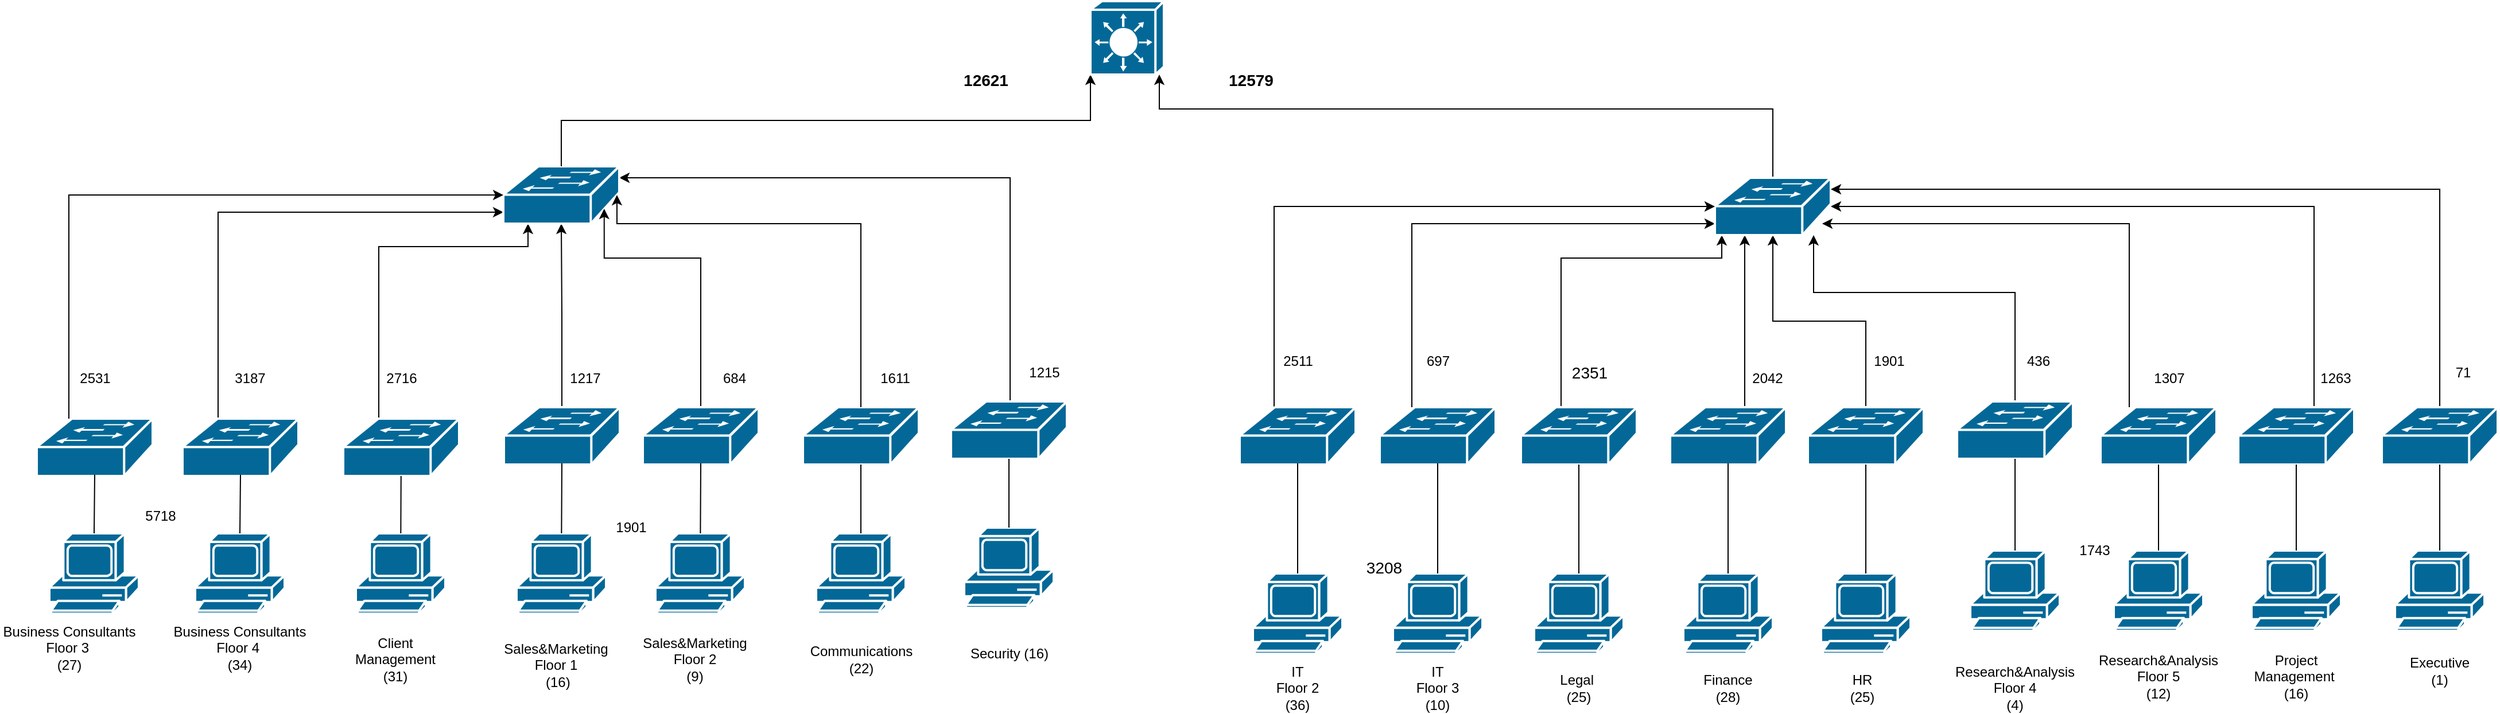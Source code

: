 <mxfile version="24.8.6">
  <diagram name="Page-1" id="5x3QlWRq-N3S-oAhGKyv">
    <mxGraphModel dx="2524" dy="1846" grid="1" gridSize="10" guides="1" tooltips="1" connect="1" arrows="1" fold="1" page="1" pageScale="1" pageWidth="850" pageHeight="1100" math="0" shadow="0">
      <root>
        <mxCell id="0" />
        <mxCell id="1" parent="0" />
        <mxCell id="BXiqwRlGKzKQuI-ZINDh-2" value="" style="shape=mxgraph.cisco.computers_and_peripherals.pc;sketch=0;html=1;pointerEvents=1;dashed=0;fillColor=#036897;strokeColor=#ffffff;strokeWidth=2;verticalLabelPosition=bottom;verticalAlign=top;align=center;outlineConnect=0;" parent="1" vertex="1">
          <mxGeometry x="120" y="405" width="78" height="70" as="geometry" />
        </mxCell>
        <mxCell id="BXiqwRlGKzKQuI-ZINDh-9" value="" style="shape=mxgraph.cisco.computers_and_peripherals.pc;sketch=0;html=1;pointerEvents=1;dashed=0;fillColor=#036897;strokeColor=#ffffff;strokeWidth=2;verticalLabelPosition=bottom;verticalAlign=top;align=center;outlineConnect=0;" parent="1" vertex="1">
          <mxGeometry x="-9" y="410" width="78" height="70" as="geometry" />
        </mxCell>
        <mxCell id="BXiqwRlGKzKQuI-ZINDh-10" value="" style="shape=mxgraph.cisco.computers_and_peripherals.pc;sketch=0;html=1;pointerEvents=1;dashed=0;fillColor=#036897;strokeColor=#ffffff;strokeWidth=2;verticalLabelPosition=bottom;verticalAlign=top;align=center;outlineConnect=0;" parent="1" vertex="1">
          <mxGeometry x="-270" y="410" width="78" height="70" as="geometry" />
        </mxCell>
        <mxCell id="BXiqwRlGKzKQuI-ZINDh-11" value="" style="shape=mxgraph.cisco.computers_and_peripherals.pc;sketch=0;html=1;pointerEvents=1;dashed=0;fillColor=#036897;strokeColor=#ffffff;strokeWidth=2;verticalLabelPosition=bottom;verticalAlign=top;align=center;outlineConnect=0;" parent="1" vertex="1">
          <mxGeometry x="-410" y="410" width="78" height="70" as="geometry" />
        </mxCell>
        <mxCell id="BXiqwRlGKzKQuI-ZINDh-12" value="" style="shape=mxgraph.cisco.computers_and_peripherals.pc;sketch=0;html=1;pointerEvents=1;dashed=0;fillColor=#036897;strokeColor=#ffffff;strokeWidth=2;verticalLabelPosition=bottom;verticalAlign=top;align=center;outlineConnect=0;" parent="1" vertex="1">
          <mxGeometry x="-550" y="410" width="78" height="70" as="geometry" />
        </mxCell>
        <mxCell id="g66wI6sif0jjf1UmDSFJ-20" style="edgeStyle=orthogonalEdgeStyle;rounded=0;orthogonalLoop=1;jettySize=auto;html=1;" parent="1" source="BXiqwRlGKzKQuI-ZINDh-14" target="BXiqwRlGKzKQuI-ZINDh-29" edge="1">
          <mxGeometry relative="1" as="geometry">
            <Array as="points">
              <mxPoint x="-530" y="130" />
            </Array>
          </mxGeometry>
        </mxCell>
        <mxCell id="BXiqwRlGKzKQuI-ZINDh-14" value="" style="shape=mxgraph.cisco.switches.workgroup_switch;sketch=0;html=1;pointerEvents=1;dashed=0;fillColor=#036897;strokeColor=#ffffff;strokeWidth=2;verticalLabelPosition=bottom;verticalAlign=top;align=center;outlineConnect=0;" parent="1" vertex="1">
          <mxGeometry x="-561" y="310" width="101" height="50" as="geometry" />
        </mxCell>
        <mxCell id="g66wI6sif0jjf1UmDSFJ-31" style="edgeStyle=orthogonalEdgeStyle;rounded=0;orthogonalLoop=1;jettySize=auto;html=1;" parent="1" source="BXiqwRlGKzKQuI-ZINDh-15" target="BXiqwRlGKzKQuI-ZINDh-29" edge="1">
          <mxGeometry relative="1" as="geometry">
            <Array as="points">
              <mxPoint x="-390" y="160" />
              <mxPoint x="-260" y="160" />
            </Array>
          </mxGeometry>
        </mxCell>
        <mxCell id="BXiqwRlGKzKQuI-ZINDh-15" value="" style="shape=mxgraph.cisco.switches.workgroup_switch;sketch=0;html=1;pointerEvents=1;dashed=0;fillColor=#036897;strokeColor=#ffffff;strokeWidth=2;verticalLabelPosition=bottom;verticalAlign=top;align=center;outlineConnect=0;" parent="1" vertex="1">
          <mxGeometry x="-421" y="310" width="101" height="50" as="geometry" />
        </mxCell>
        <mxCell id="g66wI6sif0jjf1UmDSFJ-22" style="edgeStyle=orthogonalEdgeStyle;rounded=0;orthogonalLoop=1;jettySize=auto;html=1;" parent="1" source="BXiqwRlGKzKQuI-ZINDh-16" target="BXiqwRlGKzKQuI-ZINDh-29" edge="1">
          <mxGeometry relative="1" as="geometry" />
        </mxCell>
        <mxCell id="BXiqwRlGKzKQuI-ZINDh-16" value="" style="shape=mxgraph.cisco.switches.workgroup_switch;sketch=0;html=1;pointerEvents=1;dashed=0;fillColor=#036897;strokeColor=#ffffff;strokeWidth=2;verticalLabelPosition=bottom;verticalAlign=top;align=center;outlineConnect=0;" parent="1" vertex="1">
          <mxGeometry x="-281" y="300" width="101" height="50" as="geometry" />
        </mxCell>
        <mxCell id="g66wI6sif0jjf1UmDSFJ-25" style="edgeStyle=orthogonalEdgeStyle;rounded=0;orthogonalLoop=1;jettySize=auto;html=1;" parent="1" source="BXiqwRlGKzKQuI-ZINDh-17" target="BXiqwRlGKzKQuI-ZINDh-29" edge="1">
          <mxGeometry relative="1" as="geometry">
            <Array as="points">
              <mxPoint x="160" y="100" />
            </Array>
          </mxGeometry>
        </mxCell>
        <mxCell id="BXiqwRlGKzKQuI-ZINDh-17" value="" style="shape=mxgraph.cisco.switches.workgroup_switch;sketch=0;html=1;pointerEvents=1;dashed=0;fillColor=#036897;strokeColor=#ffffff;strokeWidth=2;verticalLabelPosition=bottom;verticalAlign=top;align=center;outlineConnect=0;" parent="1" vertex="1">
          <mxGeometry x="108.5" y="295" width="101" height="50" as="geometry" />
        </mxCell>
        <mxCell id="BXiqwRlGKzKQuI-ZINDh-18" value="Business Consultants&lt;div&gt;Floor 4&amp;nbsp;&lt;/div&gt;&lt;div&gt;(34)&lt;/div&gt;" style="text;html=1;align=center;verticalAlign=middle;whiteSpace=wrap;rounded=0;" parent="1" vertex="1">
          <mxGeometry x="-570" y="490" width="118" height="40" as="geometry" />
        </mxCell>
        <mxCell id="BXiqwRlGKzKQuI-ZINDh-19" value="Client Management (31)" style="text;html=1;align=center;verticalAlign=middle;whiteSpace=wrap;rounded=0;" parent="1" vertex="1">
          <mxGeometry x="-421" y="500" width="91" height="40" as="geometry" />
        </mxCell>
        <mxCell id="BXiqwRlGKzKQuI-ZINDh-20" value="Sales&amp;amp;Marketing&lt;div&gt;Floor 1&lt;/div&gt;&lt;div&gt;&amp;nbsp;(16)&lt;/div&gt;" style="text;html=1;align=center;verticalAlign=middle;whiteSpace=wrap;rounded=0;" parent="1" vertex="1">
          <mxGeometry x="-281" y="500" width="91" height="50" as="geometry" />
        </mxCell>
        <mxCell id="BXiqwRlGKzKQuI-ZINDh-21" value="Communications (22)" style="text;html=1;align=center;verticalAlign=middle;whiteSpace=wrap;rounded=0;" parent="1" vertex="1">
          <mxGeometry x="-15.5" y="500" width="91" height="40" as="geometry" />
        </mxCell>
        <mxCell id="BXiqwRlGKzKQuI-ZINDh-22" value="Security (16)" style="text;html=1;align=center;verticalAlign=middle;whiteSpace=wrap;rounded=0;" parent="1" vertex="1">
          <mxGeometry x="113.5" y="495" width="91" height="40" as="geometry" />
        </mxCell>
        <mxCell id="BXiqwRlGKzKQuI-ZINDh-23" value="" style="shape=mxgraph.cisco.switches.workgroup_switch;sketch=0;html=1;pointerEvents=1;dashed=0;fillColor=#036897;strokeColor=#ffffff;strokeWidth=2;verticalLabelPosition=bottom;verticalAlign=top;align=center;outlineConnect=0;" parent="1" vertex="1">
          <mxGeometry x="-20.5" y="300" width="101" height="50" as="geometry" />
        </mxCell>
        <mxCell id="BXiqwRlGKzKQuI-ZINDh-24" value="" style="endArrow=none;html=1;rounded=0;exitX=0.5;exitY=0;exitDx=0;exitDy=0;exitPerimeter=0;entryX=0.5;entryY=0.98;entryDx=0;entryDy=0;entryPerimeter=0;" parent="1" source="BXiqwRlGKzKQuI-ZINDh-12" target="BXiqwRlGKzKQuI-ZINDh-14" edge="1">
          <mxGeometry width="50" height="50" relative="1" as="geometry">
            <mxPoint x="-380" y="380" as="sourcePoint" />
            <mxPoint x="-330" y="330" as="targetPoint" />
          </mxGeometry>
        </mxCell>
        <mxCell id="BXiqwRlGKzKQuI-ZINDh-25" value="" style="endArrow=none;html=1;rounded=0;" parent="1" source="BXiqwRlGKzKQuI-ZINDh-11" target="BXiqwRlGKzKQuI-ZINDh-15" edge="1">
          <mxGeometry width="50" height="50" relative="1" as="geometry">
            <mxPoint x="-420" y="410" as="sourcePoint" />
            <mxPoint x="-370" y="360" as="targetPoint" />
          </mxGeometry>
        </mxCell>
        <mxCell id="BXiqwRlGKzKQuI-ZINDh-26" value="" style="endArrow=none;html=1;rounded=0;entryX=0.5;entryY=0.98;entryDx=0;entryDy=0;entryPerimeter=0;" parent="1" source="BXiqwRlGKzKQuI-ZINDh-10" target="BXiqwRlGKzKQuI-ZINDh-16" edge="1">
          <mxGeometry width="50" height="50" relative="1" as="geometry">
            <mxPoint x="-270" y="400" as="sourcePoint" />
            <mxPoint x="-220" y="350" as="targetPoint" />
          </mxGeometry>
        </mxCell>
        <mxCell id="BXiqwRlGKzKQuI-ZINDh-27" value="" style="endArrow=none;html=1;rounded=0;" parent="1" source="BXiqwRlGKzKQuI-ZINDh-9" target="BXiqwRlGKzKQuI-ZINDh-23" edge="1">
          <mxGeometry width="50" height="50" relative="1" as="geometry">
            <mxPoint x="90" y="380" as="sourcePoint" />
            <mxPoint x="90" y="350" as="targetPoint" />
          </mxGeometry>
        </mxCell>
        <mxCell id="BXiqwRlGKzKQuI-ZINDh-28" value="" style="endArrow=none;html=1;rounded=0;" parent="1" source="BXiqwRlGKzKQuI-ZINDh-2" target="BXiqwRlGKzKQuI-ZINDh-17" edge="1">
          <mxGeometry width="50" height="50" relative="1" as="geometry">
            <mxPoint x="110" y="405" as="sourcePoint" />
            <mxPoint x="160" y="355" as="targetPoint" />
          </mxGeometry>
        </mxCell>
        <mxCell id="BXiqwRlGKzKQuI-ZINDh-29" value="" style="shape=mxgraph.cisco.switches.workgroup_switch;sketch=0;html=1;pointerEvents=1;dashed=0;fillColor=#036897;strokeColor=#ffffff;strokeWidth=2;verticalLabelPosition=bottom;verticalAlign=top;align=center;outlineConnect=0;" parent="1" vertex="1">
          <mxGeometry x="-281.5" y="90" width="101" height="50" as="geometry" />
        </mxCell>
        <mxCell id="BXiqwRlGKzKQuI-ZINDh-36" value="5718" style="text;html=1;align=center;verticalAlign=middle;whiteSpace=wrap;rounded=0;" parent="1" vertex="1">
          <mxGeometry x="-610" y="380" width="60" height="30" as="geometry" />
        </mxCell>
        <mxCell id="BXiqwRlGKzKQuI-ZINDh-37" value="2716" style="text;html=1;align=center;verticalAlign=middle;whiteSpace=wrap;rounded=0;" parent="1" vertex="1">
          <mxGeometry x="-400.5" y="260" width="60" height="30" as="geometry" />
        </mxCell>
        <mxCell id="BXiqwRlGKzKQuI-ZINDh-38" value="1901" style="text;html=1;align=center;verticalAlign=middle;whiteSpace=wrap;rounded=0;" parent="1" vertex="1">
          <mxGeometry x="-200.5" y="390" width="60" height="30" as="geometry" />
        </mxCell>
        <mxCell id="BXiqwRlGKzKQuI-ZINDh-39" value="1611" style="text;html=1;align=center;verticalAlign=middle;whiteSpace=wrap;rounded=0;" parent="1" vertex="1">
          <mxGeometry x="30" y="260" width="60" height="30" as="geometry" />
        </mxCell>
        <mxCell id="BXiqwRlGKzKQuI-ZINDh-40" value="1215" style="text;html=1;align=center;verticalAlign=middle;whiteSpace=wrap;rounded=0;" parent="1" vertex="1">
          <mxGeometry x="160" y="255" width="60" height="30" as="geometry" />
        </mxCell>
        <mxCell id="BXiqwRlGKzKQuI-ZINDh-69" value="" style="shape=mxgraph.cisco.computers_and_peripherals.pc;sketch=0;html=1;pointerEvents=1;dashed=0;fillColor=#036897;strokeColor=#ffffff;strokeWidth=2;verticalLabelPosition=bottom;verticalAlign=top;align=center;outlineConnect=0;" parent="1" vertex="1">
          <mxGeometry x="996.5" y="425" width="78" height="70" as="geometry" />
        </mxCell>
        <mxCell id="BXiqwRlGKzKQuI-ZINDh-70" value="" style="shape=mxgraph.cisco.computers_and_peripherals.pc;sketch=0;html=1;pointerEvents=1;dashed=0;fillColor=#036897;strokeColor=#ffffff;strokeWidth=2;verticalLabelPosition=bottom;verticalAlign=top;align=center;outlineConnect=0;" parent="1" vertex="1">
          <mxGeometry x="866.5" y="445" width="78" height="70" as="geometry" />
        </mxCell>
        <mxCell id="BXiqwRlGKzKQuI-ZINDh-71" value="" style="shape=mxgraph.cisco.computers_and_peripherals.pc;sketch=0;html=1;pointerEvents=1;dashed=0;fillColor=#036897;strokeColor=#ffffff;strokeWidth=2;verticalLabelPosition=bottom;verticalAlign=top;align=center;outlineConnect=0;" parent="1" vertex="1">
          <mxGeometry x="746.5" y="445" width="78" height="70" as="geometry" />
        </mxCell>
        <mxCell id="BXiqwRlGKzKQuI-ZINDh-72" value="" style="shape=mxgraph.cisco.computers_and_peripherals.pc;sketch=0;html=1;pointerEvents=1;dashed=0;fillColor=#036897;strokeColor=#ffffff;strokeWidth=2;verticalLabelPosition=bottom;verticalAlign=top;align=center;outlineConnect=0;" parent="1" vertex="1">
          <mxGeometry x="616.5" y="445" width="78" height="70" as="geometry" />
        </mxCell>
        <mxCell id="BXiqwRlGKzKQuI-ZINDh-73" value="" style="shape=mxgraph.cisco.computers_and_peripherals.pc;sketch=0;html=1;pointerEvents=1;dashed=0;fillColor=#036897;strokeColor=#ffffff;strokeWidth=2;verticalLabelPosition=bottom;verticalAlign=top;align=center;outlineConnect=0;" parent="1" vertex="1">
          <mxGeometry x="493.5" y="445" width="78" height="70" as="geometry" />
        </mxCell>
        <mxCell id="g66wI6sif0jjf1UmDSFJ-40" style="edgeStyle=orthogonalEdgeStyle;rounded=0;orthogonalLoop=1;jettySize=auto;html=1;" parent="1" source="BXiqwRlGKzKQuI-ZINDh-75" target="BXiqwRlGKzKQuI-ZINDh-93" edge="1">
          <mxGeometry relative="1" as="geometry">
            <Array as="points">
              <mxPoint x="510" y="140" />
            </Array>
          </mxGeometry>
        </mxCell>
        <mxCell id="BXiqwRlGKzKQuI-ZINDh-75" value="" style="shape=mxgraph.cisco.switches.workgroup_switch;sketch=0;html=1;pointerEvents=1;dashed=0;fillColor=#036897;strokeColor=#ffffff;strokeWidth=2;verticalLabelPosition=bottom;verticalAlign=top;align=center;outlineConnect=0;" parent="1" vertex="1">
          <mxGeometry x="482" y="300" width="101" height="50" as="geometry" />
        </mxCell>
        <mxCell id="g66wI6sif0jjf1UmDSFJ-41" style="edgeStyle=orthogonalEdgeStyle;rounded=0;orthogonalLoop=1;jettySize=auto;html=1;" parent="1" source="BXiqwRlGKzKQuI-ZINDh-77" target="BXiqwRlGKzKQuI-ZINDh-93" edge="1">
          <mxGeometry relative="1" as="geometry">
            <Array as="points">
              <mxPoint x="640" y="170" />
              <mxPoint x="780" y="170" />
            </Array>
          </mxGeometry>
        </mxCell>
        <mxCell id="BXiqwRlGKzKQuI-ZINDh-77" value="" style="shape=mxgraph.cisco.switches.workgroup_switch;sketch=0;html=1;pointerEvents=1;dashed=0;fillColor=#036897;strokeColor=#ffffff;strokeWidth=2;verticalLabelPosition=bottom;verticalAlign=top;align=center;outlineConnect=0;" parent="1" vertex="1">
          <mxGeometry x="605" y="300" width="101" height="50" as="geometry" />
        </mxCell>
        <mxCell id="g66wI6sif0jjf1UmDSFJ-42" style="edgeStyle=orthogonalEdgeStyle;rounded=0;orthogonalLoop=1;jettySize=auto;html=1;" parent="1" source="BXiqwRlGKzKQuI-ZINDh-79" target="BXiqwRlGKzKQuI-ZINDh-93" edge="1">
          <mxGeometry relative="1" as="geometry">
            <Array as="points">
              <mxPoint x="800" y="260" />
              <mxPoint x="800" y="260" />
            </Array>
          </mxGeometry>
        </mxCell>
        <mxCell id="BXiqwRlGKzKQuI-ZINDh-79" value="" style="shape=mxgraph.cisco.switches.workgroup_switch;sketch=0;html=1;pointerEvents=1;dashed=0;fillColor=#036897;strokeColor=#ffffff;strokeWidth=2;verticalLabelPosition=bottom;verticalAlign=top;align=center;outlineConnect=0;" parent="1" vertex="1">
          <mxGeometry x="735" y="300" width="101" height="50" as="geometry" />
        </mxCell>
        <mxCell id="g66wI6sif0jjf1UmDSFJ-48" style="edgeStyle=orthogonalEdgeStyle;rounded=0;orthogonalLoop=1;jettySize=auto;html=1;" parent="1" source="BXiqwRlGKzKQuI-ZINDh-80" target="BXiqwRlGKzKQuI-ZINDh-93" edge="1">
          <mxGeometry relative="1" as="geometry">
            <Array as="points">
              <mxPoint x="1036" y="200" />
              <mxPoint x="860" y="200" />
            </Array>
          </mxGeometry>
        </mxCell>
        <mxCell id="BXiqwRlGKzKQuI-ZINDh-80" value="" style="shape=mxgraph.cisco.switches.workgroup_switch;sketch=0;html=1;pointerEvents=1;dashed=0;fillColor=#036897;strokeColor=#ffffff;strokeWidth=2;verticalLabelPosition=bottom;verticalAlign=top;align=center;outlineConnect=0;" parent="1" vertex="1">
          <mxGeometry x="985" y="295" width="101" height="50" as="geometry" />
        </mxCell>
        <mxCell id="BXiqwRlGKzKQuI-ZINDh-81" value="IT&lt;div&gt;Floor 3&lt;br&gt;&lt;div&gt;(10)&lt;/div&gt;&lt;/div&gt;" style="text;html=1;align=center;verticalAlign=middle;whiteSpace=wrap;rounded=0;" parent="1" vertex="1">
          <mxGeometry x="487" y="525" width="91" height="40" as="geometry" />
        </mxCell>
        <mxCell id="BXiqwRlGKzKQuI-ZINDh-82" value="Legal&amp;nbsp;&lt;div&gt;(25)&lt;/div&gt;" style="text;html=1;align=center;verticalAlign=middle;whiteSpace=wrap;rounded=0;" parent="1" vertex="1">
          <mxGeometry x="610" y="525" width="91" height="40" as="geometry" />
        </mxCell>
        <mxCell id="BXiqwRlGKzKQuI-ZINDh-83" value="Finance&lt;div&gt;(28)&lt;/div&gt;" style="text;html=1;align=center;verticalAlign=middle;whiteSpace=wrap;rounded=0;" parent="1" vertex="1">
          <mxGeometry x="740" y="525" width="91" height="40" as="geometry" />
        </mxCell>
        <mxCell id="BXiqwRlGKzKQuI-ZINDh-84" value="HR&lt;div&gt;(25)&lt;/div&gt;" style="text;html=1;align=center;verticalAlign=middle;whiteSpace=wrap;rounded=0;" parent="1" vertex="1">
          <mxGeometry x="856.5" y="525" width="91" height="40" as="geometry" />
        </mxCell>
        <mxCell id="BXiqwRlGKzKQuI-ZINDh-85" value="Research&amp;amp;Analysis&lt;div&gt;Floor 4&lt;/div&gt;&lt;div&gt;(4)&lt;/div&gt;" style="text;html=1;align=center;verticalAlign=middle;whiteSpace=wrap;rounded=0;" parent="1" vertex="1">
          <mxGeometry x="990" y="525" width="91" height="40" as="geometry" />
        </mxCell>
        <mxCell id="g66wI6sif0jjf1UmDSFJ-43" style="edgeStyle=orthogonalEdgeStyle;rounded=0;orthogonalLoop=1;jettySize=auto;html=1;" parent="1" source="BXiqwRlGKzKQuI-ZINDh-87" target="BXiqwRlGKzKQuI-ZINDh-93" edge="1">
          <mxGeometry relative="1" as="geometry" />
        </mxCell>
        <mxCell id="BXiqwRlGKzKQuI-ZINDh-87" value="" style="shape=mxgraph.cisco.switches.workgroup_switch;sketch=0;html=1;pointerEvents=1;dashed=0;fillColor=#036897;strokeColor=#ffffff;strokeWidth=2;verticalLabelPosition=bottom;verticalAlign=top;align=center;outlineConnect=0;" parent="1" vertex="1">
          <mxGeometry x="855" y="300" width="101" height="50" as="geometry" />
        </mxCell>
        <mxCell id="BXiqwRlGKzKQuI-ZINDh-88" value="" style="endArrow=none;html=1;rounded=0;exitX=0.5;exitY=0;exitDx=0;exitDy=0;exitPerimeter=0;entryX=0.5;entryY=0.98;entryDx=0;entryDy=0;entryPerimeter=0;" parent="1" source="BXiqwRlGKzKQuI-ZINDh-73" target="BXiqwRlGKzKQuI-ZINDh-75" edge="1">
          <mxGeometry width="50" height="50" relative="1" as="geometry">
            <mxPoint x="675" y="415" as="sourcePoint" />
            <mxPoint x="725" y="365" as="targetPoint" />
          </mxGeometry>
        </mxCell>
        <mxCell id="BXiqwRlGKzKQuI-ZINDh-89" value="" style="endArrow=none;html=1;rounded=0;" parent="1" source="BXiqwRlGKzKQuI-ZINDh-72" target="BXiqwRlGKzKQuI-ZINDh-77" edge="1">
          <mxGeometry width="50" height="50" relative="1" as="geometry">
            <mxPoint x="635" y="445" as="sourcePoint" />
            <mxPoint x="685" y="395" as="targetPoint" />
          </mxGeometry>
        </mxCell>
        <mxCell id="BXiqwRlGKzKQuI-ZINDh-90" value="" style="endArrow=none;html=1;rounded=0;entryX=0.5;entryY=0.98;entryDx=0;entryDy=0;entryPerimeter=0;" parent="1" source="BXiqwRlGKzKQuI-ZINDh-71" target="BXiqwRlGKzKQuI-ZINDh-79" edge="1">
          <mxGeometry width="50" height="50" relative="1" as="geometry">
            <mxPoint x="785" y="435" as="sourcePoint" />
            <mxPoint x="835" y="385" as="targetPoint" />
          </mxGeometry>
        </mxCell>
        <mxCell id="BXiqwRlGKzKQuI-ZINDh-91" value="" style="endArrow=none;html=1;rounded=0;" parent="1" source="BXiqwRlGKzKQuI-ZINDh-70" target="BXiqwRlGKzKQuI-ZINDh-87" edge="1">
          <mxGeometry width="50" height="50" relative="1" as="geometry">
            <mxPoint x="928" y="415" as="sourcePoint" />
            <mxPoint x="928" y="385" as="targetPoint" />
          </mxGeometry>
        </mxCell>
        <mxCell id="BXiqwRlGKzKQuI-ZINDh-92" value="" style="endArrow=none;html=1;rounded=0;" parent="1" source="BXiqwRlGKzKQuI-ZINDh-69" target="BXiqwRlGKzKQuI-ZINDh-80" edge="1">
          <mxGeometry width="50" height="50" relative="1" as="geometry">
            <mxPoint x="1012.02" y="425" as="sourcePoint" />
            <mxPoint x="1062.02" y="375" as="targetPoint" />
          </mxGeometry>
        </mxCell>
        <mxCell id="g66wI6sif0jjf1UmDSFJ-50" style="edgeStyle=orthogonalEdgeStyle;rounded=0;orthogonalLoop=1;jettySize=auto;html=1;" parent="1" source="BXiqwRlGKzKQuI-ZINDh-93" target="BXiqwRlGKzKQuI-ZINDh-128" edge="1">
          <mxGeometry relative="1" as="geometry">
            <Array as="points">
              <mxPoint x="825" y="40" />
              <mxPoint x="290" y="40" />
            </Array>
          </mxGeometry>
        </mxCell>
        <mxCell id="BXiqwRlGKzKQuI-ZINDh-93" value="" style="shape=mxgraph.cisco.switches.workgroup_switch;sketch=0;html=1;pointerEvents=1;dashed=0;fillColor=#036897;strokeColor=#ffffff;strokeWidth=2;verticalLabelPosition=bottom;verticalAlign=top;align=center;outlineConnect=0;" parent="1" vertex="1">
          <mxGeometry x="774" y="100" width="101" height="50" as="geometry" />
        </mxCell>
        <mxCell id="BXiqwRlGKzKQuI-ZINDh-95" value="&lt;font style=&quot;font-size: 14px;&quot;&gt;3208&lt;/font&gt;" style="text;html=1;align=center;verticalAlign=middle;whiteSpace=wrap;rounded=0;" parent="1" vertex="1">
          <mxGeometry x="456" y="425" width="60" height="30" as="geometry" />
        </mxCell>
        <mxCell id="BXiqwRlGKzKQuI-ZINDh-96" value="&lt;font style=&quot;font-size: 14px;&quot;&gt;2351&lt;/font&gt;" style="text;html=1;align=center;verticalAlign=middle;whiteSpace=wrap;rounded=0;" parent="1" vertex="1">
          <mxGeometry x="634.5" y="255" width="60" height="30" as="geometry" />
        </mxCell>
        <mxCell id="BXiqwRlGKzKQuI-ZINDh-97" value="2042" style="text;html=1;align=center;verticalAlign=middle;whiteSpace=wrap;rounded=0;" parent="1" vertex="1">
          <mxGeometry x="790" y="260" width="60" height="30" as="geometry" />
        </mxCell>
        <mxCell id="BXiqwRlGKzKQuI-ZINDh-98" value="1901" style="text;html=1;align=center;verticalAlign=middle;whiteSpace=wrap;rounded=0;" parent="1" vertex="1">
          <mxGeometry x="896" y="245" width="60" height="30" as="geometry" />
        </mxCell>
        <mxCell id="BXiqwRlGKzKQuI-ZINDh-99" value="1743" style="text;html=1;align=center;verticalAlign=middle;whiteSpace=wrap;rounded=0;" parent="1" vertex="1">
          <mxGeometry x="1074.5" y="410" width="60" height="30" as="geometry" />
        </mxCell>
        <mxCell id="BXiqwRlGKzKQuI-ZINDh-101" value="" style="shape=mxgraph.cisco.computers_and_peripherals.pc;sketch=0;html=1;pointerEvents=1;dashed=0;fillColor=#036897;strokeColor=#ffffff;strokeWidth=2;verticalLabelPosition=bottom;verticalAlign=top;align=center;outlineConnect=0;" parent="1" vertex="1">
          <mxGeometry x="1366.5" y="425" width="78" height="70" as="geometry" />
        </mxCell>
        <mxCell id="BXiqwRlGKzKQuI-ZINDh-102" value="" style="shape=mxgraph.cisco.computers_and_peripherals.pc;sketch=0;html=1;pointerEvents=1;dashed=0;fillColor=#036897;strokeColor=#ffffff;strokeWidth=2;verticalLabelPosition=bottom;verticalAlign=top;align=center;outlineConnect=0;" parent="1" vertex="1">
          <mxGeometry x="1241.5" y="425" width="78" height="70" as="geometry" />
        </mxCell>
        <mxCell id="g66wI6sif0jjf1UmDSFJ-49" style="edgeStyle=orthogonalEdgeStyle;rounded=0;orthogonalLoop=1;jettySize=auto;html=1;" parent="1" source="BXiqwRlGKzKQuI-ZINDh-103" target="BXiqwRlGKzKQuI-ZINDh-93" edge="1">
          <mxGeometry relative="1" as="geometry">
            <Array as="points">
              <mxPoint x="1406" y="110" />
            </Array>
          </mxGeometry>
        </mxCell>
        <mxCell id="BXiqwRlGKzKQuI-ZINDh-103" value="" style="shape=mxgraph.cisco.switches.workgroup_switch;sketch=0;html=1;pointerEvents=1;dashed=0;fillColor=#036897;strokeColor=#ffffff;strokeWidth=2;verticalLabelPosition=bottom;verticalAlign=top;align=center;outlineConnect=0;" parent="1" vertex="1">
          <mxGeometry x="1355" y="300" width="101" height="50" as="geometry" />
        </mxCell>
        <mxCell id="BXiqwRlGKzKQuI-ZINDh-104" value="Project Management&amp;nbsp;&lt;div&gt;(16)&lt;/div&gt;" style="text;html=1;align=center;verticalAlign=middle;whiteSpace=wrap;rounded=0;" parent="1" vertex="1">
          <mxGeometry x="1235" y="515" width="91" height="40" as="geometry" />
        </mxCell>
        <mxCell id="BXiqwRlGKzKQuI-ZINDh-105" value="Executive&lt;div&gt;(1)&lt;/div&gt;" style="text;html=1;align=center;verticalAlign=middle;whiteSpace=wrap;rounded=0;" parent="1" vertex="1">
          <mxGeometry x="1360" y="510" width="91" height="40" as="geometry" />
        </mxCell>
        <mxCell id="g66wI6sif0jjf1UmDSFJ-47" style="edgeStyle=orthogonalEdgeStyle;rounded=0;orthogonalLoop=1;jettySize=auto;html=1;" parent="1" source="BXiqwRlGKzKQuI-ZINDh-106" target="BXiqwRlGKzKQuI-ZINDh-93" edge="1">
          <mxGeometry relative="1" as="geometry">
            <Array as="points">
              <mxPoint x="1296" y="125" />
            </Array>
          </mxGeometry>
        </mxCell>
        <mxCell id="BXiqwRlGKzKQuI-ZINDh-106" value="" style="shape=mxgraph.cisco.switches.workgroup_switch;sketch=0;html=1;pointerEvents=1;dashed=0;fillColor=#036897;strokeColor=#ffffff;strokeWidth=2;verticalLabelPosition=bottom;verticalAlign=top;align=center;outlineConnect=0;" parent="1" vertex="1">
          <mxGeometry x="1230" y="300" width="101" height="50" as="geometry" />
        </mxCell>
        <mxCell id="BXiqwRlGKzKQuI-ZINDh-107" value="" style="endArrow=none;html=1;rounded=0;" parent="1" source="BXiqwRlGKzKQuI-ZINDh-102" target="BXiqwRlGKzKQuI-ZINDh-106" edge="1">
          <mxGeometry width="50" height="50" relative="1" as="geometry">
            <mxPoint x="1330" y="395" as="sourcePoint" />
            <mxPoint x="1330" y="365" as="targetPoint" />
          </mxGeometry>
        </mxCell>
        <mxCell id="BXiqwRlGKzKQuI-ZINDh-108" value="" style="endArrow=none;html=1;rounded=0;" parent="1" source="BXiqwRlGKzKQuI-ZINDh-101" target="BXiqwRlGKzKQuI-ZINDh-103" edge="1">
          <mxGeometry width="50" height="50" relative="1" as="geometry">
            <mxPoint x="1351.5" y="425" as="sourcePoint" />
            <mxPoint x="1401.5" y="375" as="targetPoint" />
          </mxGeometry>
        </mxCell>
        <mxCell id="BXiqwRlGKzKQuI-ZINDh-109" value="1263" style="text;html=1;align=center;verticalAlign=middle;whiteSpace=wrap;rounded=0;" parent="1" vertex="1">
          <mxGeometry x="1285" y="260" width="60" height="30" as="geometry" />
        </mxCell>
        <mxCell id="BXiqwRlGKzKQuI-ZINDh-110" value="71" style="text;html=1;align=center;verticalAlign=middle;whiteSpace=wrap;rounded=0;" parent="1" vertex="1">
          <mxGeometry x="1396" y="255" width="60" height="30" as="geometry" />
        </mxCell>
        <mxCell id="BXiqwRlGKzKQuI-ZINDh-124" style="edgeStyle=orthogonalEdgeStyle;rounded=0;orthogonalLoop=1;jettySize=auto;html=1;exitX=0.5;exitY=0;exitDx=0;exitDy=0;exitPerimeter=0;entryX=0;entryY=1;entryDx=0;entryDy=0;entryPerimeter=0;" parent="1" source="BXiqwRlGKzKQuI-ZINDh-29" target="BXiqwRlGKzKQuI-ZINDh-128" edge="1">
          <mxGeometry relative="1" as="geometry">
            <mxPoint x="210" y="-25" as="targetPoint" />
          </mxGeometry>
        </mxCell>
        <mxCell id="BXiqwRlGKzKQuI-ZINDh-126" value="&lt;font style=&quot;font-size: 14px;&quot;&gt;&lt;b&gt;&lt;font style=&quot;&quot;&gt;1257&lt;/font&gt;9&lt;/b&gt;&lt;/font&gt;" style="text;html=1;align=center;verticalAlign=middle;whiteSpace=wrap;rounded=0;" parent="1" vertex="1">
          <mxGeometry x="340" width="60" height="30" as="geometry" />
        </mxCell>
        <mxCell id="BXiqwRlGKzKQuI-ZINDh-127" value="&lt;font style=&quot;font-size: 14px;&quot;&gt;&lt;b&gt;12621&lt;/b&gt;&lt;/font&gt;" style="text;html=1;align=center;verticalAlign=middle;whiteSpace=wrap;rounded=0;" parent="1" vertex="1">
          <mxGeometry x="108.5" width="60" height="30" as="geometry" />
        </mxCell>
        <mxCell id="BXiqwRlGKzKQuI-ZINDh-128" value="" style="shape=mxgraph.cisco.switches.layer_3_switch;sketch=0;html=1;pointerEvents=1;dashed=0;fillColor=#036897;strokeColor=#ffffff;strokeWidth=2;verticalLabelPosition=bottom;verticalAlign=top;align=center;outlineConnect=0;" parent="1" vertex="1">
          <mxGeometry x="230" y="-54" width="64" height="64" as="geometry" />
        </mxCell>
        <mxCell id="g66wI6sif0jjf1UmDSFJ-1" value="" style="shape=mxgraph.cisco.computers_and_peripherals.pc;sketch=0;html=1;pointerEvents=1;dashed=0;fillColor=#036897;strokeColor=#ffffff;strokeWidth=2;verticalLabelPosition=bottom;verticalAlign=top;align=center;outlineConnect=0;" parent="1" vertex="1">
          <mxGeometry x="-149" y="410" width="78" height="70" as="geometry" />
        </mxCell>
        <mxCell id="g66wI6sif0jjf1UmDSFJ-23" style="edgeStyle=orthogonalEdgeStyle;rounded=0;orthogonalLoop=1;jettySize=auto;html=1;entryX=0.87;entryY=0.74;entryDx=0;entryDy=0;entryPerimeter=0;" parent="1" source="g66wI6sif0jjf1UmDSFJ-2" target="BXiqwRlGKzKQuI-ZINDh-29" edge="1">
          <mxGeometry relative="1" as="geometry">
            <mxPoint x="-109.5" y="250" as="targetPoint" />
            <Array as="points">
              <mxPoint x="-109" y="170" />
              <mxPoint x="-194" y="170" />
            </Array>
          </mxGeometry>
        </mxCell>
        <mxCell id="g66wI6sif0jjf1UmDSFJ-2" value="" style="shape=mxgraph.cisco.switches.workgroup_switch;sketch=0;html=1;pointerEvents=1;dashed=0;fillColor=#036897;strokeColor=#ffffff;strokeWidth=2;verticalLabelPosition=bottom;verticalAlign=top;align=center;outlineConnect=0;" parent="1" vertex="1">
          <mxGeometry x="-160" y="300" width="101" height="50" as="geometry" />
        </mxCell>
        <mxCell id="g66wI6sif0jjf1UmDSFJ-3" value="Sales&amp;amp;Marketing Floor 2&lt;div&gt;(9)&lt;/div&gt;" style="text;html=1;align=center;verticalAlign=middle;whiteSpace=wrap;rounded=0;" parent="1" vertex="1">
          <mxGeometry x="-160" y="500" width="91" height="40" as="geometry" />
        </mxCell>
        <mxCell id="g66wI6sif0jjf1UmDSFJ-4" value="" style="endArrow=none;html=1;rounded=0;entryX=0.5;entryY=0.98;entryDx=0;entryDy=0;entryPerimeter=0;" parent="1" source="g66wI6sif0jjf1UmDSFJ-1" target="g66wI6sif0jjf1UmDSFJ-2" edge="1">
          <mxGeometry width="50" height="50" relative="1" as="geometry">
            <mxPoint x="-149" y="400" as="sourcePoint" />
            <mxPoint x="-99" y="350" as="targetPoint" />
          </mxGeometry>
        </mxCell>
        <mxCell id="g66wI6sif0jjf1UmDSFJ-6" value="" style="shape=mxgraph.cisco.computers_and_peripherals.pc;sketch=0;html=1;pointerEvents=1;dashed=0;fillColor=#036897;strokeColor=#ffffff;strokeWidth=2;verticalLabelPosition=bottom;verticalAlign=top;align=center;outlineConnect=0;" parent="1" vertex="1">
          <mxGeometry x="371.5" y="445" width="78" height="70" as="geometry" />
        </mxCell>
        <mxCell id="g66wI6sif0jjf1UmDSFJ-39" style="edgeStyle=orthogonalEdgeStyle;rounded=0;orthogonalLoop=1;jettySize=auto;html=1;" parent="1" source="g66wI6sif0jjf1UmDSFJ-7" target="BXiqwRlGKzKQuI-ZINDh-93" edge="1">
          <mxGeometry relative="1" as="geometry">
            <Array as="points">
              <mxPoint x="390" y="125" />
            </Array>
          </mxGeometry>
        </mxCell>
        <mxCell id="g66wI6sif0jjf1UmDSFJ-7" value="" style="shape=mxgraph.cisco.switches.workgroup_switch;sketch=0;html=1;pointerEvents=1;dashed=0;fillColor=#036897;strokeColor=#ffffff;strokeWidth=2;verticalLabelPosition=bottom;verticalAlign=top;align=center;outlineConnect=0;" parent="1" vertex="1">
          <mxGeometry x="360" y="300" width="101" height="50" as="geometry" />
        </mxCell>
        <mxCell id="g66wI6sif0jjf1UmDSFJ-8" value="IT&lt;div&gt;Floor 2&lt;br&gt;&lt;div&gt;(36)&lt;/div&gt;&lt;/div&gt;" style="text;html=1;align=center;verticalAlign=middle;whiteSpace=wrap;rounded=0;" parent="1" vertex="1">
          <mxGeometry x="365" y="525" width="91" height="40" as="geometry" />
        </mxCell>
        <mxCell id="g66wI6sif0jjf1UmDSFJ-9" value="" style="endArrow=none;html=1;rounded=0;exitX=0.5;exitY=0;exitDx=0;exitDy=0;exitPerimeter=0;entryX=0.5;entryY=0.98;entryDx=0;entryDy=0;entryPerimeter=0;" parent="1" source="g66wI6sif0jjf1UmDSFJ-6" target="g66wI6sif0jjf1UmDSFJ-7" edge="1">
          <mxGeometry width="50" height="50" relative="1" as="geometry">
            <mxPoint x="548" y="415" as="sourcePoint" />
            <mxPoint x="598" y="365" as="targetPoint" />
          </mxGeometry>
        </mxCell>
        <mxCell id="g66wI6sif0jjf1UmDSFJ-10" value="" style="shape=mxgraph.cisco.computers_and_peripherals.pc;sketch=0;html=1;pointerEvents=1;dashed=0;fillColor=#036897;strokeColor=#ffffff;strokeWidth=2;verticalLabelPosition=bottom;verticalAlign=top;align=center;outlineConnect=0;" parent="1" vertex="1">
          <mxGeometry x="-677" y="410" width="78" height="70" as="geometry" />
        </mxCell>
        <mxCell id="g66wI6sif0jjf1UmDSFJ-11" value="" style="shape=mxgraph.cisco.switches.workgroup_switch;sketch=0;html=1;pointerEvents=1;dashed=0;fillColor=#036897;strokeColor=#ffffff;strokeWidth=2;verticalLabelPosition=bottom;verticalAlign=top;align=center;outlineConnect=0;" parent="1" vertex="1">
          <mxGeometry x="-688" y="310" width="101" height="50" as="geometry" />
        </mxCell>
        <mxCell id="g66wI6sif0jjf1UmDSFJ-12" value="Business Consultants&lt;div&gt;Floor 3&amp;nbsp;&lt;/div&gt;&lt;div&gt;(27)&lt;/div&gt;" style="text;html=1;align=center;verticalAlign=middle;whiteSpace=wrap;rounded=0;" parent="1" vertex="1">
          <mxGeometry x="-720" y="490" width="121" height="40" as="geometry" />
        </mxCell>
        <mxCell id="g66wI6sif0jjf1UmDSFJ-13" value="" style="endArrow=none;html=1;rounded=0;exitX=0.5;exitY=0;exitDx=0;exitDy=0;exitPerimeter=0;entryX=0.5;entryY=0.98;entryDx=0;entryDy=0;entryPerimeter=0;" parent="1" source="g66wI6sif0jjf1UmDSFJ-10" target="g66wI6sif0jjf1UmDSFJ-11" edge="1">
          <mxGeometry width="50" height="50" relative="1" as="geometry">
            <mxPoint x="-507" y="380" as="sourcePoint" />
            <mxPoint x="-457" y="330" as="targetPoint" />
          </mxGeometry>
        </mxCell>
        <mxCell id="g66wI6sif0jjf1UmDSFJ-14" value="" style="shape=mxgraph.cisco.computers_and_peripherals.pc;sketch=0;html=1;pointerEvents=1;dashed=0;fillColor=#036897;strokeColor=#ffffff;strokeWidth=2;verticalLabelPosition=bottom;verticalAlign=top;align=center;outlineConnect=0;" parent="1" vertex="1">
          <mxGeometry x="1121.5" y="425" width="78" height="70" as="geometry" />
        </mxCell>
        <mxCell id="g66wI6sif0jjf1UmDSFJ-15" value="" style="shape=mxgraph.cisco.switches.workgroup_switch;sketch=0;html=1;pointerEvents=1;dashed=0;fillColor=#036897;strokeColor=#ffffff;strokeWidth=2;verticalLabelPosition=bottom;verticalAlign=top;align=center;outlineConnect=0;" parent="1" vertex="1">
          <mxGeometry x="1110" y="300" width="101" height="50" as="geometry" />
        </mxCell>
        <mxCell id="g66wI6sif0jjf1UmDSFJ-16" value="Research&amp;amp;Analysis&lt;div&gt;Floor 5&lt;/div&gt;&lt;div&gt;(12)&lt;/div&gt;" style="text;html=1;align=center;verticalAlign=middle;whiteSpace=wrap;rounded=0;" parent="1" vertex="1">
          <mxGeometry x="1115" y="515" width="91" height="40" as="geometry" />
        </mxCell>
        <mxCell id="g66wI6sif0jjf1UmDSFJ-17" value="" style="endArrow=none;html=1;rounded=0;" parent="1" source="g66wI6sif0jjf1UmDSFJ-14" target="g66wI6sif0jjf1UmDSFJ-15" edge="1">
          <mxGeometry width="50" height="50" relative="1" as="geometry">
            <mxPoint x="1111.5" y="425" as="sourcePoint" />
            <mxPoint x="1161.5" y="375" as="targetPoint" />
          </mxGeometry>
        </mxCell>
        <mxCell id="g66wI6sif0jjf1UmDSFJ-19" style="edgeStyle=orthogonalEdgeStyle;rounded=0;orthogonalLoop=1;jettySize=auto;html=1;" parent="1" target="BXiqwRlGKzKQuI-ZINDh-29" edge="1">
          <mxGeometry relative="1" as="geometry">
            <mxPoint x="-659.998" y="310" as="sourcePoint" />
            <mxPoint x="-287.86" y="101.5" as="targetPoint" />
            <Array as="points">
              <mxPoint x="-660" y="115" />
            </Array>
          </mxGeometry>
        </mxCell>
        <mxCell id="g66wI6sif0jjf1UmDSFJ-24" style="edgeStyle=orthogonalEdgeStyle;rounded=0;orthogonalLoop=1;jettySize=auto;html=1;entryX=0.98;entryY=0.5;entryDx=0;entryDy=0;entryPerimeter=0;" parent="1" source="BXiqwRlGKzKQuI-ZINDh-23" target="BXiqwRlGKzKQuI-ZINDh-29" edge="1">
          <mxGeometry relative="1" as="geometry">
            <Array as="points">
              <mxPoint x="30" y="140" />
              <mxPoint x="-183" y="140" />
            </Array>
          </mxGeometry>
        </mxCell>
        <mxCell id="g66wI6sif0jjf1UmDSFJ-26" value="2531" style="text;html=1;align=center;verticalAlign=middle;whiteSpace=wrap;rounded=0;" parent="1" vertex="1">
          <mxGeometry x="-667.5" y="260" width="60" height="30" as="geometry" />
        </mxCell>
        <mxCell id="g66wI6sif0jjf1UmDSFJ-27" value="3187" style="text;html=1;align=center;verticalAlign=middle;whiteSpace=wrap;rounded=0;" parent="1" vertex="1">
          <mxGeometry x="-532" y="260" width="60" height="30" as="geometry" />
        </mxCell>
        <mxCell id="g66wI6sif0jjf1UmDSFJ-28" value="1217" style="text;html=1;align=center;verticalAlign=middle;whiteSpace=wrap;rounded=0;" parent="1" vertex="1">
          <mxGeometry x="-240.5" y="260" width="60" height="30" as="geometry" />
        </mxCell>
        <mxCell id="g66wI6sif0jjf1UmDSFJ-34" value="684" style="text;html=1;align=center;verticalAlign=middle;whiteSpace=wrap;rounded=0;" parent="1" vertex="1">
          <mxGeometry x="-110" y="260" width="60" height="30" as="geometry" />
        </mxCell>
        <mxCell id="g66wI6sif0jjf1UmDSFJ-35" value="2511" style="text;html=1;align=center;verticalAlign=middle;whiteSpace=wrap;rounded=0;" parent="1" vertex="1">
          <mxGeometry x="380.5" y="245" width="60" height="30" as="geometry" />
        </mxCell>
        <mxCell id="g66wI6sif0jjf1UmDSFJ-36" value="697" style="text;html=1;align=center;verticalAlign=middle;whiteSpace=wrap;rounded=0;" parent="1" vertex="1">
          <mxGeometry x="502.5" y="245" width="60" height="30" as="geometry" />
        </mxCell>
        <mxCell id="g66wI6sif0jjf1UmDSFJ-37" value="436" style="text;html=1;align=center;verticalAlign=middle;whiteSpace=wrap;rounded=0;" parent="1" vertex="1">
          <mxGeometry x="1026" y="245" width="60" height="30" as="geometry" />
        </mxCell>
        <mxCell id="g66wI6sif0jjf1UmDSFJ-38" value="1307" style="text;html=1;align=center;verticalAlign=middle;whiteSpace=wrap;rounded=0;" parent="1" vertex="1">
          <mxGeometry x="1139.5" y="260" width="60" height="30" as="geometry" />
        </mxCell>
        <mxCell id="g66wI6sif0jjf1UmDSFJ-46" style="edgeStyle=orthogonalEdgeStyle;rounded=0;orthogonalLoop=1;jettySize=auto;html=1;entryX=0.98;entryY=0.5;entryDx=0;entryDy=0;entryPerimeter=0;" parent="1" source="g66wI6sif0jjf1UmDSFJ-15" edge="1">
          <mxGeometry relative="1" as="geometry">
            <mxPoint x="1134.5" y="315.0" as="sourcePoint" />
            <mxPoint x="867.48" y="140.0" as="targetPoint" />
            <Array as="points">
              <mxPoint x="1135" y="140" />
            </Array>
          </mxGeometry>
        </mxCell>
      </root>
    </mxGraphModel>
  </diagram>
</mxfile>
